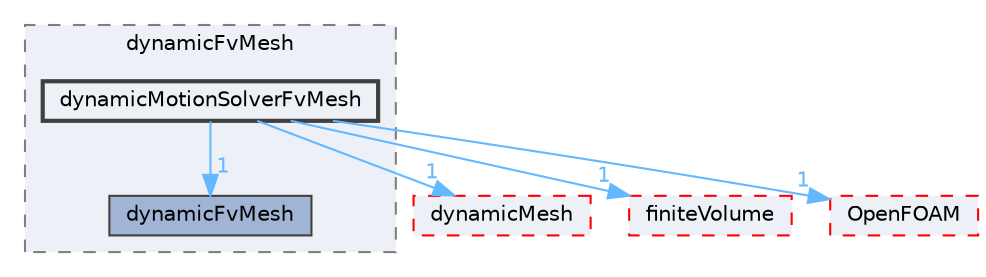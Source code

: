 digraph "src/dynamicFvMesh/dynamicMotionSolverFvMesh"
{
 // LATEX_PDF_SIZE
  bgcolor="transparent";
  edge [fontname=Helvetica,fontsize=10,labelfontname=Helvetica,labelfontsize=10];
  node [fontname=Helvetica,fontsize=10,shape=box,height=0.2,width=0.4];
  compound=true
  subgraph clusterdir_7045e8b584c9485727394e576736d39b {
    graph [ bgcolor="#edf0f7", pencolor="grey50", label="dynamicFvMesh", fontname=Helvetica,fontsize=10 style="filled,dashed", URL="dir_7045e8b584c9485727394e576736d39b.html",tooltip=""]
  dir_facaccb758646efcf999676c3b1260b0 [label="dynamicFvMesh", fillcolor="#a2b4d6", color="grey25", style="filled", URL="dir_facaccb758646efcf999676c3b1260b0.html",tooltip=""];
  dir_daebf4bcd754a2c1a0c10418fc36ab06 [label="dynamicMotionSolverFvMesh", fillcolor="#edf0f7", color="grey25", style="filled,bold", URL="dir_daebf4bcd754a2c1a0c10418fc36ab06.html",tooltip=""];
  }
  dir_63742796c427c97a292c80f7db71da36 [label="dynamicMesh", fillcolor="#edf0f7", color="red", style="filled,dashed", URL="dir_63742796c427c97a292c80f7db71da36.html",tooltip=""];
  dir_9bd15774b555cf7259a6fa18f99fe99b [label="finiteVolume", fillcolor="#edf0f7", color="red", style="filled,dashed", URL="dir_9bd15774b555cf7259a6fa18f99fe99b.html",tooltip=""];
  dir_c5473ff19b20e6ec4dfe5c310b3778a8 [label="OpenFOAM", fillcolor="#edf0f7", color="red", style="filled,dashed", URL="dir_c5473ff19b20e6ec4dfe5c310b3778a8.html",tooltip=""];
  dir_daebf4bcd754a2c1a0c10418fc36ab06->dir_63742796c427c97a292c80f7db71da36 [headlabel="1", labeldistance=1.5 headhref="dir_001088_001086.html" href="dir_001088_001086.html" color="steelblue1" fontcolor="steelblue1"];
  dir_daebf4bcd754a2c1a0c10418fc36ab06->dir_9bd15774b555cf7259a6fa18f99fe99b [headlabel="1", labeldistance=1.5 headhref="dir_001088_001387.html" href="dir_001088_001387.html" color="steelblue1" fontcolor="steelblue1"];
  dir_daebf4bcd754a2c1a0c10418fc36ab06->dir_c5473ff19b20e6ec4dfe5c310b3778a8 [headlabel="1", labeldistance=1.5 headhref="dir_001088_002695.html" href="dir_001088_002695.html" color="steelblue1" fontcolor="steelblue1"];
  dir_daebf4bcd754a2c1a0c10418fc36ab06->dir_facaccb758646efcf999676c3b1260b0 [headlabel="1", labeldistance=1.5 headhref="dir_001088_001078.html" href="dir_001088_001078.html" color="steelblue1" fontcolor="steelblue1"];
}
